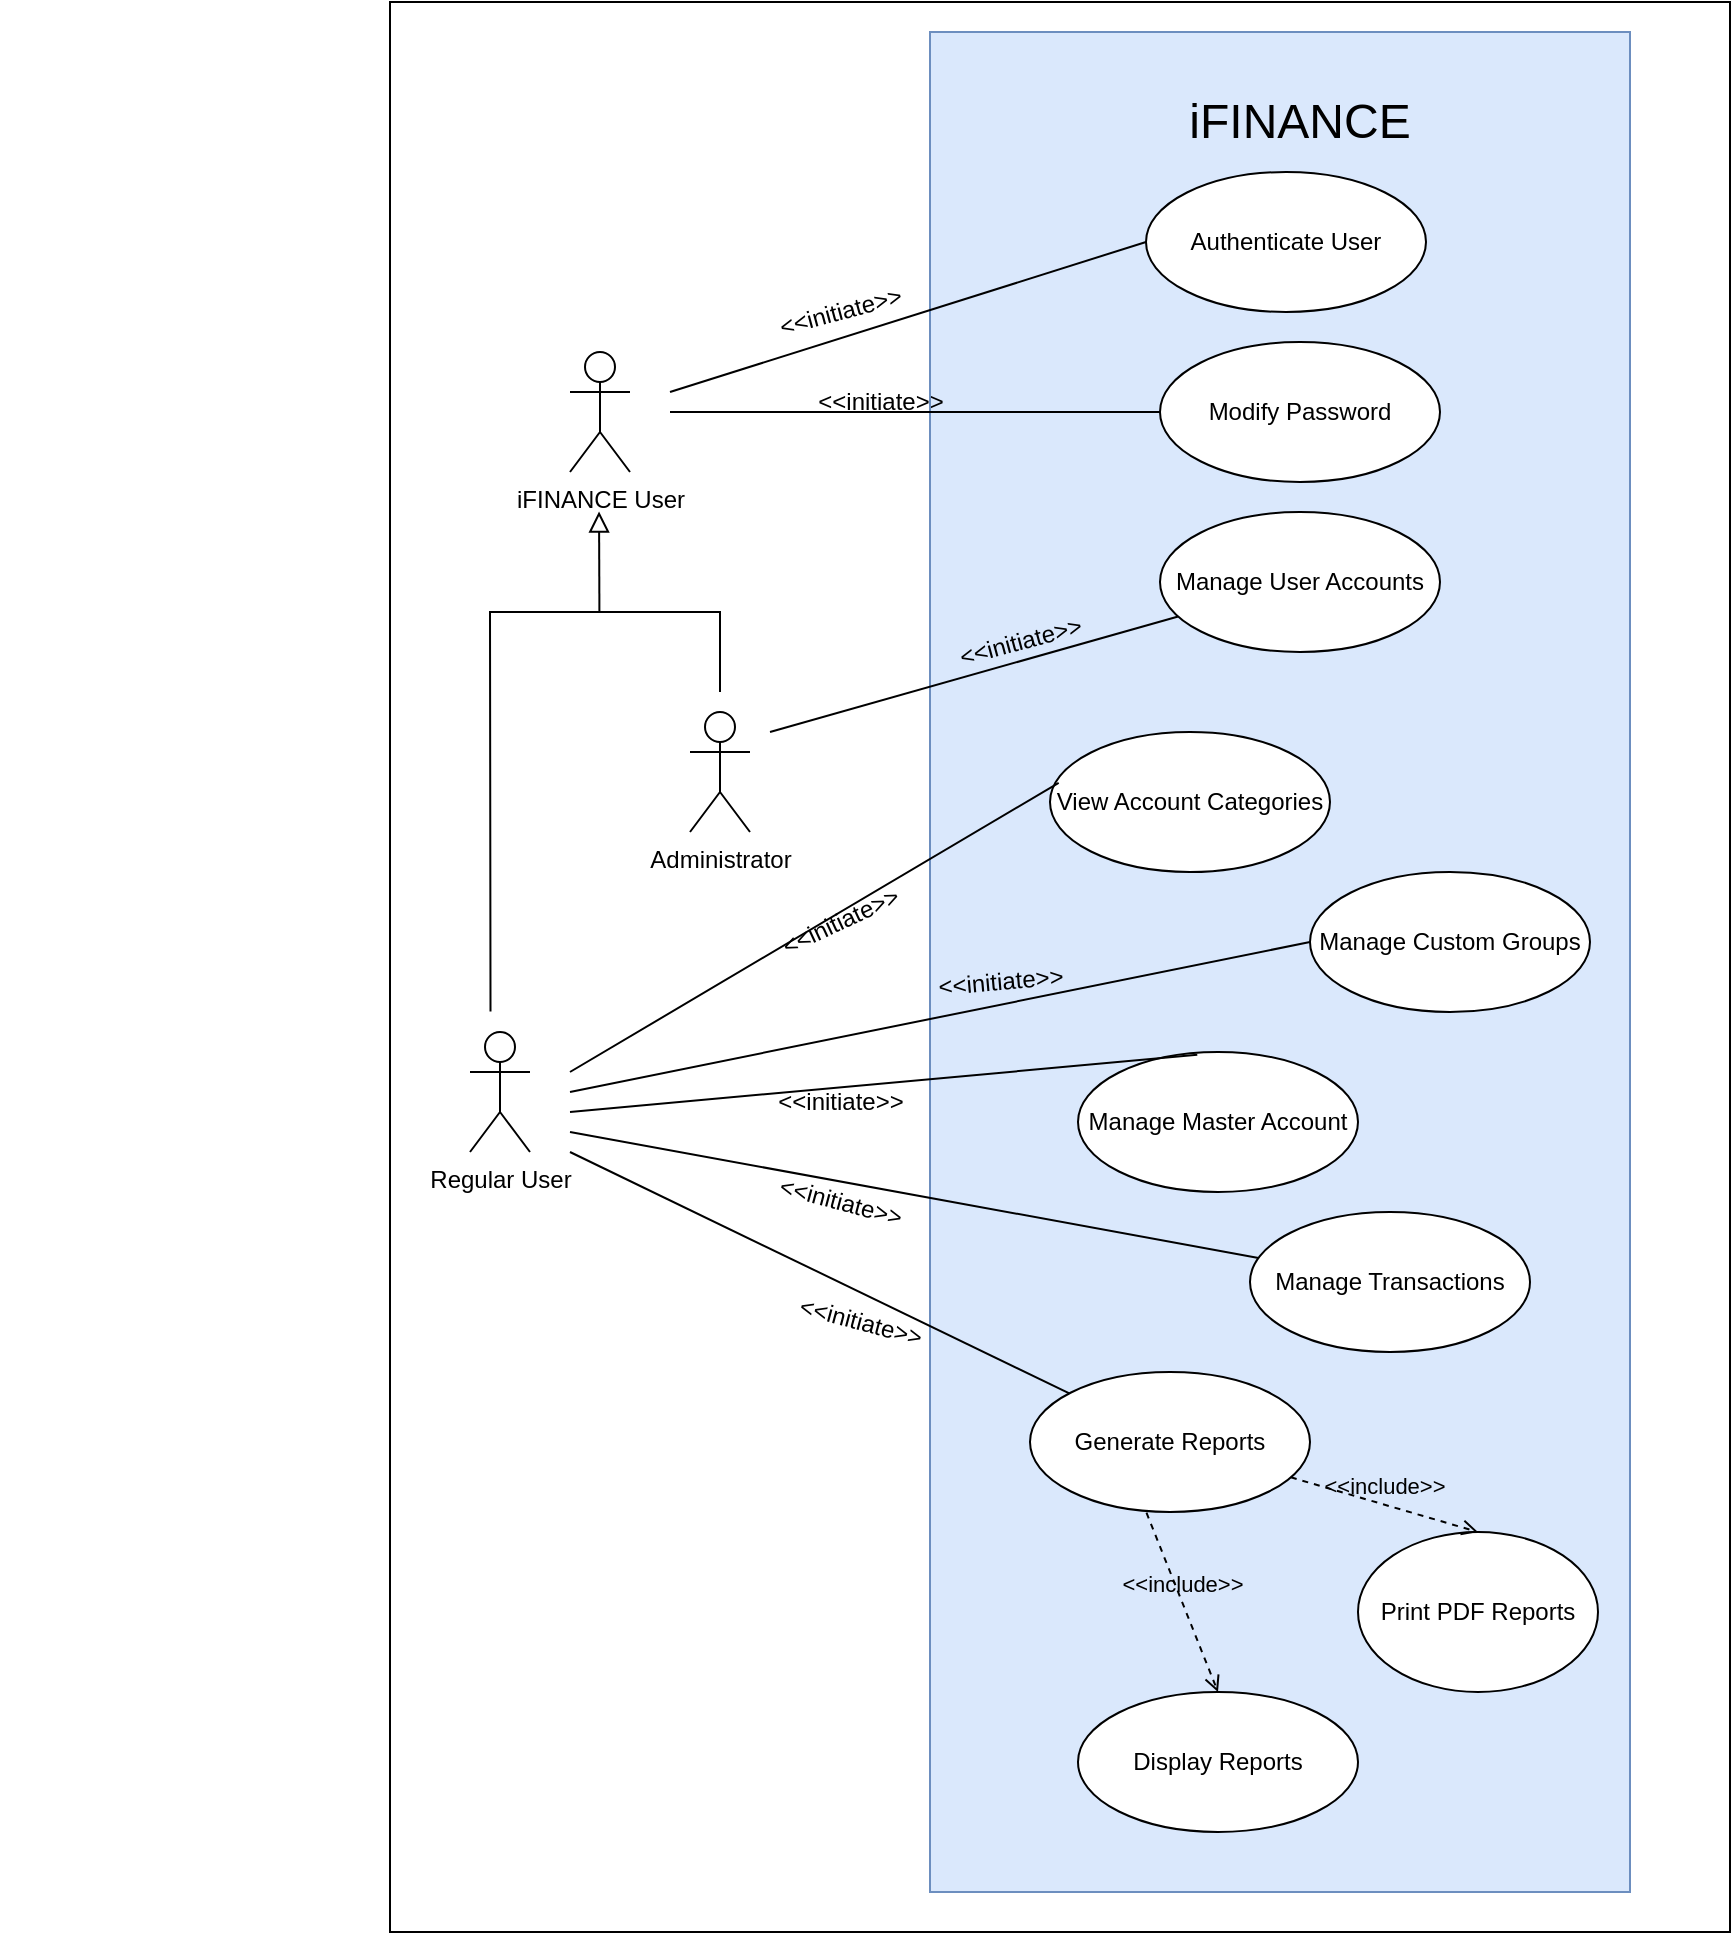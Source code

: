 <mxfile version="20.8.20" type="device"><diagram name="Page-1" id="b5b7bab2-c9e2-2cf4-8b2a-24fd1a2a6d21"><mxGraphModel dx="2022" dy="745" grid="1" gridSize="10" guides="1" tooltips="1" connect="1" arrows="1" fold="1" page="1" pageScale="1" pageWidth="827" pageHeight="1169" background="none" math="0" shadow="0"><root><object label="" User="General User" GeneralUser="" id="0"><mxCell/></object><mxCell id="1" parent="0"/><mxCell id="hIq9C9AgqtqsbS_i61_g-1" value="" style="rounded=0;whiteSpace=wrap;html=1;gradientColor=none;direction=south;" vertex="1" parent="1"><mxGeometry y="365" width="670" height="965" as="geometry"/></mxCell><object label="iFINANCE User" generalUser="generalUser" id="tGsYDq9xim13XWItiEiM-3"><mxCell style="shape=umlActor;verticalLabelPosition=bottom;verticalAlign=top;html=1;" parent="1" vertex="1"><mxGeometry x="90" y="540" width="30" height="60" as="geometry"/></mxCell></object><mxCell id="tGsYDq9xim13XWItiEiM-6" value="" style="rounded=0;whiteSpace=wrap;html=1;direction=south;fillColor=#dae8fc;strokeColor=#6c8ebf;" parent="1" vertex="1"><mxGeometry x="270" y="380" width="350" height="930" as="geometry"/></mxCell><mxCell id="tGsYDq9xim13XWItiEiM-7" value="Authenticate User" style="ellipse;whiteSpace=wrap;html=1;" parent="1" vertex="1"><mxGeometry x="378" y="450" width="140" height="70" as="geometry"/></mxCell><mxCell id="tGsYDq9xim13XWItiEiM-8" value="Manage User Accounts" style="ellipse;whiteSpace=wrap;html=1;" parent="1" vertex="1"><mxGeometry x="385" y="620" width="140" height="70" as="geometry"/></mxCell><mxCell id="tGsYDq9xim13XWItiEiM-9" value="Modify Password" style="ellipse;whiteSpace=wrap;html=1;" parent="1" vertex="1"><mxGeometry x="385" y="535" width="140" height="70" as="geometry"/></mxCell><mxCell id="tGsYDq9xim13XWItiEiM-10" value="View Account Categories" style="ellipse;whiteSpace=wrap;html=1;" parent="1" vertex="1"><mxGeometry x="330" y="730" width="140" height="70" as="geometry"/></mxCell><mxCell id="tGsYDq9xim13XWItiEiM-11" value="Manage Custom Groups" style="ellipse;whiteSpace=wrap;html=1;" parent="1" vertex="1"><mxGeometry x="460" y="800" width="140" height="70" as="geometry"/></mxCell><mxCell id="tGsYDq9xim13XWItiEiM-12" value="Manage Master Account" style="ellipse;whiteSpace=wrap;html=1;" parent="1" vertex="1"><mxGeometry x="344" y="890" width="140" height="70" as="geometry"/></mxCell><mxCell id="tGsYDq9xim13XWItiEiM-13" value="Manage Transactions" style="ellipse;whiteSpace=wrap;html=1;" parent="1" vertex="1"><mxGeometry x="430" y="970" width="140" height="70" as="geometry"/></mxCell><mxCell id="tGsYDq9xim13XWItiEiM-14" value="Generate Reports" style="ellipse;whiteSpace=wrap;html=1;" parent="1" vertex="1"><mxGeometry x="320" y="1050" width="140" height="70" as="geometry"/></mxCell><mxCell id="tGsYDq9xim13XWItiEiM-15" value="Display Reports" style="ellipse;whiteSpace=wrap;html=1;" parent="1" vertex="1"><mxGeometry x="344" y="1210" width="140" height="70" as="geometry"/></mxCell><mxCell id="tGsYDq9xim13XWItiEiM-16" value="Regular User" style="shape=umlActor;verticalLabelPosition=bottom;verticalAlign=top;html=1;" parent="1" vertex="1"><mxGeometry x="40" y="880" width="30" height="60" as="geometry"/></mxCell><mxCell id="tGsYDq9xim13XWItiEiM-18" value="Administrator" style="shape=umlActor;verticalLabelPosition=bottom;verticalAlign=top;html=1;" parent="1" vertex="1"><mxGeometry x="150" y="720" width="30" height="60" as="geometry"/></mxCell><mxCell id="tGsYDq9xim13XWItiEiM-25" value="" style="endArrow=none;html=1;rounded=0;" parent="1" target="tGsYDq9xim13XWItiEiM-8" edge="1"><mxGeometry width="50" height="50" relative="1" as="geometry"><mxPoint x="190" y="730" as="sourcePoint"/><mxPoint x="240" y="730" as="targetPoint"/></mxGeometry></mxCell><mxCell id="Iqy9FmWD5zqtFZsMJg5B-5" value="&lt;h1&gt;&lt;span style=&quot;font-weight: normal;&quot;&gt;iFINANCE&lt;/span&gt;&lt;/h1&gt;" style="text;strokeColor=none;align=center;fillColor=none;html=1;verticalAlign=middle;whiteSpace=wrap;rounded=0;fontStyle=1" parent="1" vertex="1"><mxGeometry x="392" y="410" width="126" height="30" as="geometry"/></mxCell><mxCell id="Iqy9FmWD5zqtFZsMJg5B-9" value="" style="endArrow=none;html=1;rounded=0;entryX=0.031;entryY=0.363;entryDx=0;entryDy=0;entryPerimeter=0;" parent="1" target="tGsYDq9xim13XWItiEiM-10" edge="1"><mxGeometry width="50" height="50" relative="1" as="geometry"><mxPoint x="90" y="900" as="sourcePoint"/><mxPoint x="430" y="740" as="targetPoint"/></mxGeometry></mxCell><mxCell id="Iqy9FmWD5zqtFZsMJg5B-10" value="" style="endArrow=none;html=1;rounded=0;entryX=0;entryY=0.5;entryDx=0;entryDy=0;" parent="1" target="tGsYDq9xim13XWItiEiM-11" edge="1"><mxGeometry width="50" height="50" relative="1" as="geometry"><mxPoint x="90" y="910" as="sourcePoint"/><mxPoint x="430" y="950" as="targetPoint"/></mxGeometry></mxCell><mxCell id="Iqy9FmWD5zqtFZsMJg5B-11" value="" style="endArrow=none;html=1;rounded=0;entryX=0.426;entryY=0.02;entryDx=0;entryDy=0;entryPerimeter=0;" parent="1" target="tGsYDq9xim13XWItiEiM-12" edge="1"><mxGeometry width="50" height="50" relative="1" as="geometry"><mxPoint x="90" y="920" as="sourcePoint"/><mxPoint x="430" y="950" as="targetPoint"/></mxGeometry></mxCell><mxCell id="Iqy9FmWD5zqtFZsMJg5B-12" value="" style="endArrow=none;html=1;rounded=0;" parent="1" target="tGsYDq9xim13XWItiEiM-13" edge="1"><mxGeometry width="50" height="50" relative="1" as="geometry"><mxPoint x="90" y="930" as="sourcePoint"/><mxPoint x="390" y="1190" as="targetPoint"/></mxGeometry></mxCell><mxCell id="Iqy9FmWD5zqtFZsMJg5B-14" value="" style="endArrow=none;html=1;rounded=0;" parent="1" target="tGsYDq9xim13XWItiEiM-14" edge="1"><mxGeometry width="50" height="50" relative="1" as="geometry"><mxPoint x="90" y="940" as="sourcePoint"/><mxPoint x="310" y="1060" as="targetPoint"/></mxGeometry></mxCell><mxCell id="Iqy9FmWD5zqtFZsMJg5B-17" value="" style="endArrow=none;html=1;rounded=0;entryX=0;entryY=0.5;entryDx=0;entryDy=0;" parent="1" target="tGsYDq9xim13XWItiEiM-9" edge="1"><mxGeometry width="50" height="50" relative="1" as="geometry"><mxPoint x="140" y="570" as="sourcePoint"/><mxPoint x="310" y="630" as="targetPoint"/></mxGeometry></mxCell><mxCell id="Iqy9FmWD5zqtFZsMJg5B-20" value="" style="endArrow=none;html=1;rounded=0;exitX=0;exitY=0.5;exitDx=0;exitDy=0;" parent="1" source="tGsYDq9xim13XWItiEiM-7" edge="1"><mxGeometry width="50" height="50" relative="1" as="geometry"><mxPoint x="260" y="680" as="sourcePoint"/><mxPoint x="140" y="560" as="targetPoint"/></mxGeometry></mxCell><mxCell id="Iqy9FmWD5zqtFZsMJg5B-30" value="&amp;lt;&amp;lt;initiate&amp;gt;&amp;gt;" style="text;html=1;align=center;verticalAlign=middle;resizable=0;points=[];autosize=1;strokeColor=none;fillColor=none;rotation=-15;" parent="1" vertex="1"><mxGeometry x="180" y="505" width="90" height="30" as="geometry"/></mxCell><mxCell id="Iqy9FmWD5zqtFZsMJg5B-31" value="&amp;lt;&amp;lt;initiate&amp;gt;&amp;gt;" style="text;html=1;align=center;verticalAlign=middle;resizable=0;points=[];autosize=1;strokeColor=none;fillColor=none;" parent="1" vertex="1"><mxGeometry x="200" y="550" width="90" height="30" as="geometry"/></mxCell><mxCell id="Iqy9FmWD5zqtFZsMJg5B-32" value="&amp;lt;&amp;lt;initiate&amp;gt;&amp;gt;" style="text;html=1;align=center;verticalAlign=middle;resizable=0;points=[];autosize=1;strokeColor=none;fillColor=none;rotation=-15;" parent="1" vertex="1"><mxGeometry x="270" y="670" width="90" height="30" as="geometry"/></mxCell><mxCell id="Iqy9FmWD5zqtFZsMJg5B-33" value="&amp;lt;&amp;lt;initiate&amp;gt;&amp;gt;" style="text;html=1;align=center;verticalAlign=middle;resizable=0;points=[];autosize=1;strokeColor=none;fillColor=none;rotation=-25;" parent="1" vertex="1"><mxGeometry x="180" y="810" width="90" height="30" as="geometry"/></mxCell><mxCell id="Iqy9FmWD5zqtFZsMJg5B-34" value="&amp;lt;&amp;lt;initiate&amp;gt;&amp;gt;" style="text;html=1;align=center;verticalAlign=middle;resizable=0;points=[];autosize=1;strokeColor=none;fillColor=none;rotation=-5;" parent="1" vertex="1"><mxGeometry x="260" y="840" width="90" height="30" as="geometry"/></mxCell><mxCell id="Iqy9FmWD5zqtFZsMJg5B-35" value="&amp;lt;&amp;lt;initiate&amp;gt;&amp;gt;" style="text;html=1;align=center;verticalAlign=middle;resizable=0;points=[];autosize=1;strokeColor=none;fillColor=none;" parent="1" vertex="1"><mxGeometry x="180" y="900" width="90" height="30" as="geometry"/></mxCell><mxCell id="Iqy9FmWD5zqtFZsMJg5B-36" value="&amp;lt;&amp;lt;initiate&amp;gt;&amp;gt;" style="text;html=1;align=center;verticalAlign=middle;resizable=0;points=[];autosize=1;strokeColor=none;fillColor=none;rotation=15;" parent="1" vertex="1"><mxGeometry x="180" y="950" width="90" height="30" as="geometry"/></mxCell><mxCell id="Iqy9FmWD5zqtFZsMJg5B-37" value="&amp;lt;&amp;lt;initiate&amp;gt;&amp;gt;" style="text;html=1;align=center;verticalAlign=middle;resizable=0;points=[];autosize=1;strokeColor=none;fillColor=none;rotation=15;" parent="1" vertex="1"><mxGeometry x="190" y="1010" width="90" height="30" as="geometry"/></mxCell><mxCell id="Iqy9FmWD5zqtFZsMJg5B-44" value="GeneralizationSet1" style="endArrow=block;rounded=0;align=center;verticalAlign=bottom;endFill=0;labelBackgroundColor=none;endSize=8;html=1;textOpacity=0;entryX=0.264;entryY=0.844;entryDx=0;entryDy=0;entryPerimeter=0;" parent="1" edge="1" target="hIq9C9AgqtqsbS_i61_g-1"><mxGeometry x="1" y="212" relative="1" as="geometry"><mxPoint x="104.71" y="670" as="sourcePoint"/><mxPoint x="104.71" y="630" as="targetPoint"/><mxPoint x="-40" y="-97" as="offset"/></mxGeometry></mxCell><mxCell id="Iqy9FmWD5zqtFZsMJg5B-45" value="" style="resizable=0;html=1;align=center;verticalAlign=top;labelBackgroundColor=none;" parent="Iqy9FmWD5zqtFZsMJg5B-44" connectable="0" vertex="1"><mxGeometry relative="1" as="geometry"/></mxCell><mxCell id="-S73Yt_Rms3B7PG31S5t-3" value="Print PDF Reports" style="ellipse;whiteSpace=wrap;html=1;" parent="1" vertex="1"><mxGeometry x="484" y="1130" width="120" height="80" as="geometry"/></mxCell><mxCell id="-S73Yt_Rms3B7PG31S5t-9" value="&amp;lt;&amp;lt;include&amp;gt;&amp;gt;" style="html=1;verticalAlign=bottom;labelBackgroundColor=none;endArrow=open;endFill=0;dashed=1;rounded=0;entryX=0.5;entryY=0;entryDx=0;entryDy=0;exitX=0.416;exitY=1.005;exitDx=0;exitDy=0;exitPerimeter=0;" parent="1" source="tGsYDq9xim13XWItiEiM-14" target="tGsYDq9xim13XWItiEiM-15" edge="1"><mxGeometry width="160" relative="1" as="geometry"><mxPoint x="414" y="1200" as="sourcePoint"/><mxPoint x="574" y="1200" as="targetPoint"/></mxGeometry></mxCell><mxCell id="-S73Yt_Rms3B7PG31S5t-10" value="&amp;lt;&amp;lt;include&amp;gt;&amp;gt;" style="html=1;verticalAlign=bottom;labelBackgroundColor=none;endArrow=open;endFill=0;dashed=1;rounded=0;entryX=0.5;entryY=0;entryDx=0;entryDy=0;" parent="1" source="tGsYDq9xim13XWItiEiM-14" target="-S73Yt_Rms3B7PG31S5t-3" edge="1"><mxGeometry x="-0.011" width="160" relative="1" as="geometry"><mxPoint x="450" y="1200" as="sourcePoint"/><mxPoint x="610" y="1200" as="targetPoint"/><mxPoint as="offset"/></mxGeometry></mxCell><mxCell id="hIq9C9AgqtqsbS_i61_g-4" value="" style="endArrow=none;html=1;rounded=0;exitX=0.523;exitY=0.925;exitDx=0;exitDy=0;exitPerimeter=0;" edge="1" parent="1" source="hIq9C9AgqtqsbS_i61_g-1"><mxGeometry width="50" height="50" relative="1" as="geometry"><mxPoint x="50" y="860" as="sourcePoint"/><mxPoint x="165" y="710" as="targetPoint"/><Array as="points"><mxPoint x="50" y="670"/><mxPoint x="165" y="670"/></Array></mxGeometry></mxCell></root></mxGraphModel></diagram></mxfile>